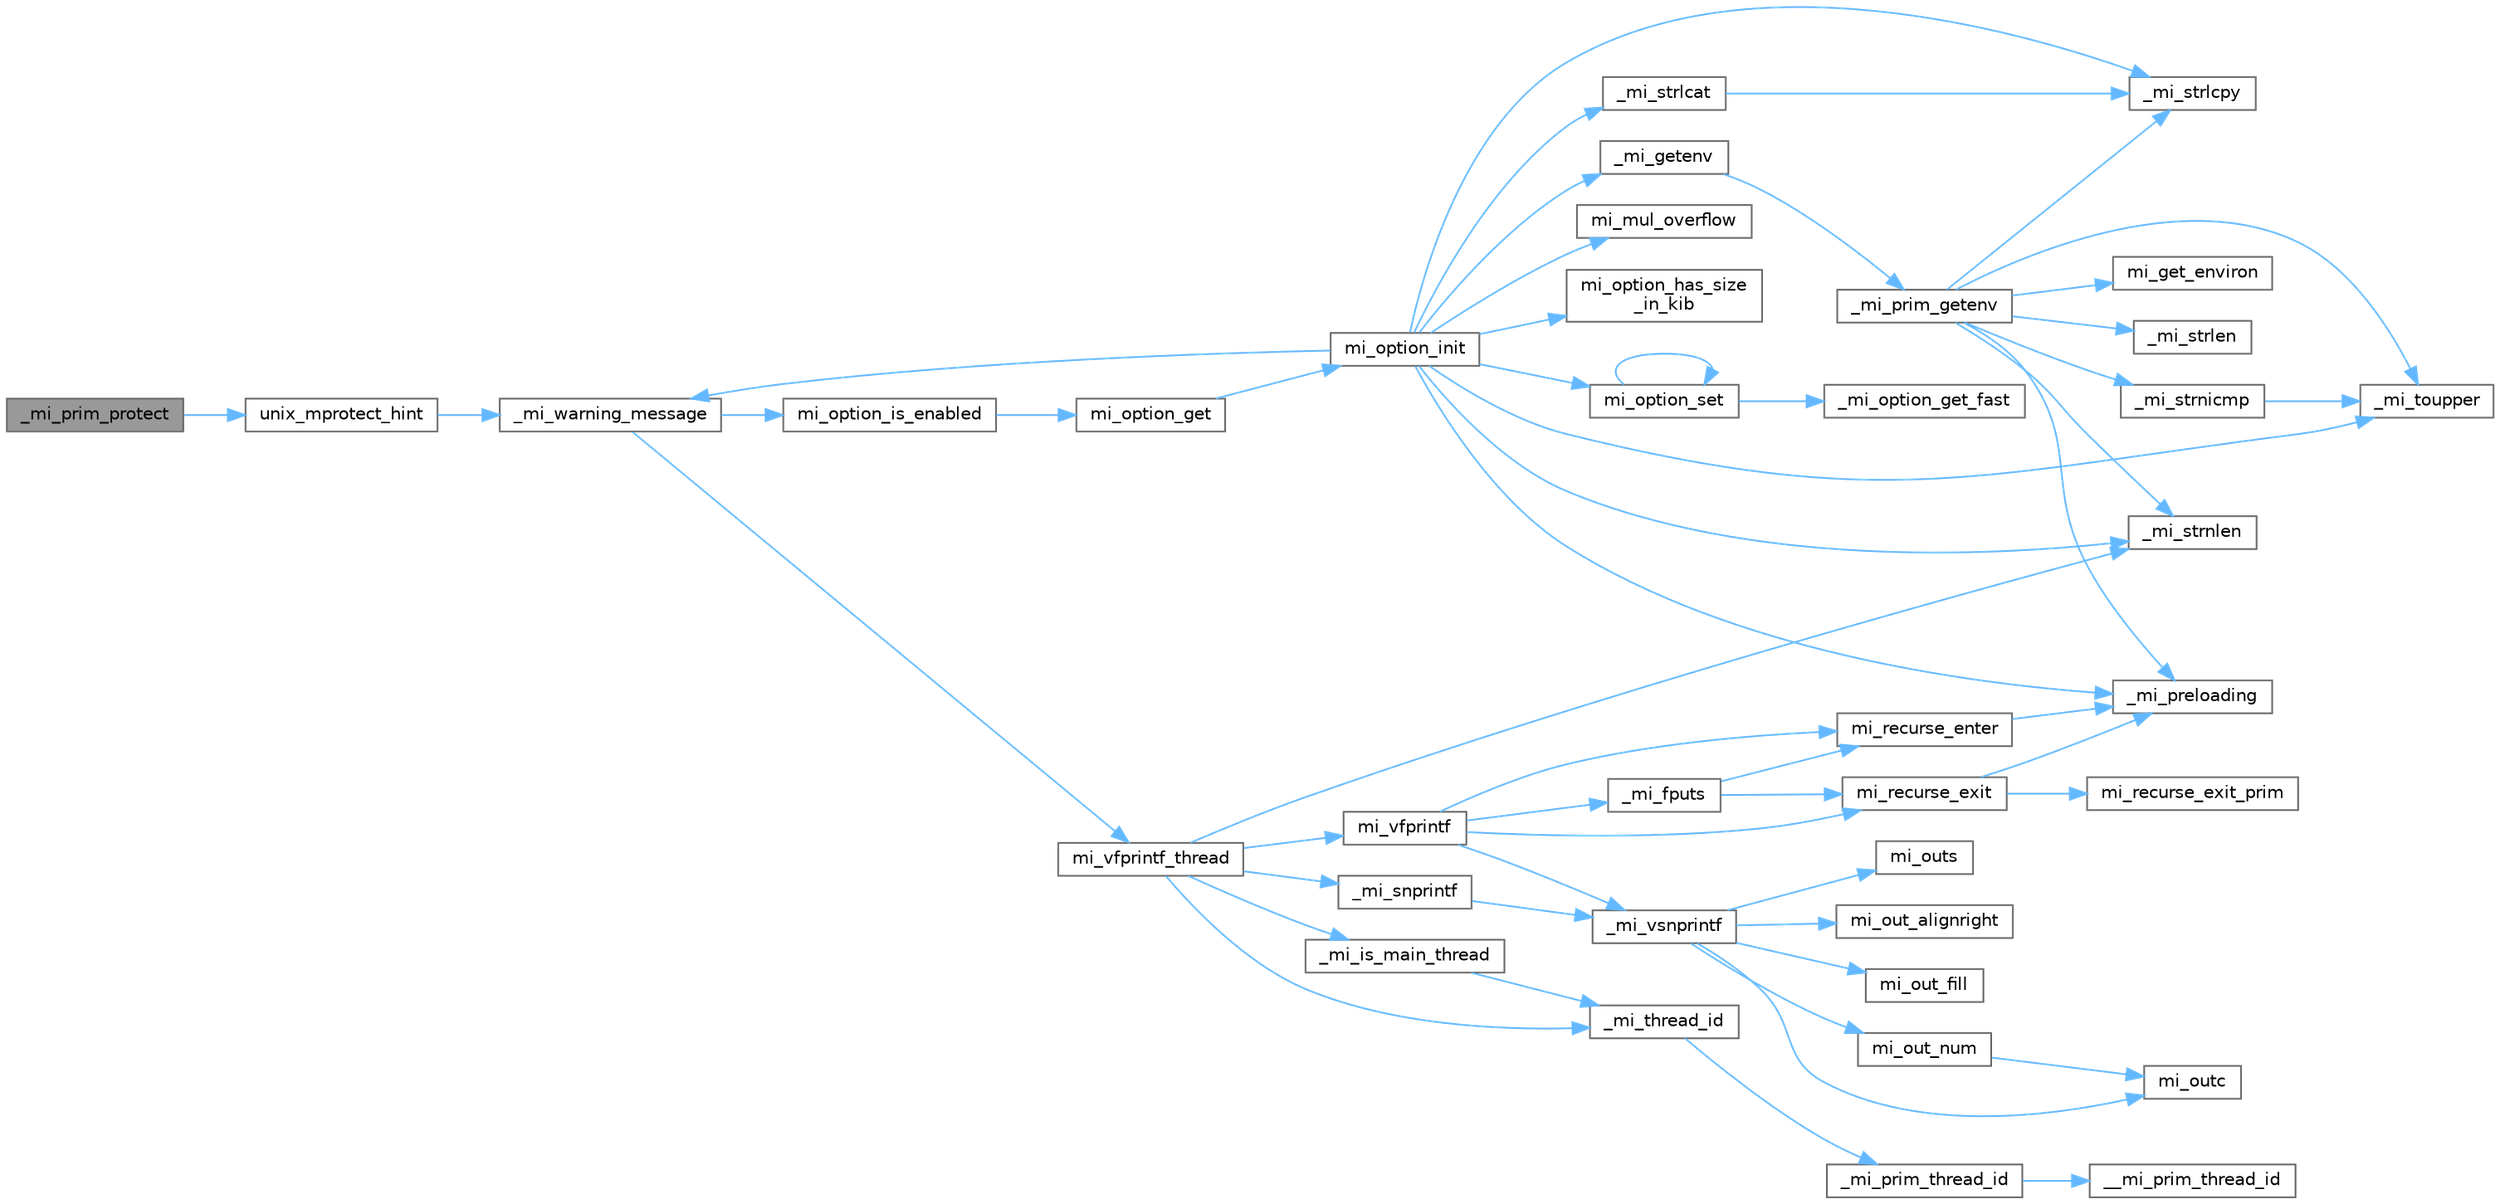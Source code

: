 digraph "_mi_prim_protect"
{
 // LATEX_PDF_SIZE
  bgcolor="transparent";
  edge [fontname=Helvetica,fontsize=10,labelfontname=Helvetica,labelfontsize=10];
  node [fontname=Helvetica,fontsize=10,shape=box,height=0.2,width=0.4];
  rankdir="LR";
  Node1 [id="Node000001",label="_mi_prim_protect",height=0.2,width=0.4,color="gray40", fillcolor="grey60", style="filled", fontcolor="black",tooltip=" "];
  Node1 -> Node2 [id="edge53_Node000001_Node000002",color="steelblue1",style="solid",tooltip=" "];
  Node2 [id="Node000002",label="unix_mprotect_hint",height=0.2,width=0.4,color="grey40", fillcolor="white", style="filled",URL="$unix_2prim_8c.html#a7729d7cf0976d9e9fdc1d344d80e7d14",tooltip=" "];
  Node2 -> Node3 [id="edge54_Node000002_Node000003",color="steelblue1",style="solid",tooltip=" "];
  Node3 [id="Node000003",label="_mi_warning_message",height=0.2,width=0.4,color="grey40", fillcolor="white", style="filled",URL="$options_8c.html#ac253cac2ca24fb63be7f4937ac620dc4",tooltip=" "];
  Node3 -> Node4 [id="edge55_Node000003_Node000004",color="steelblue1",style="solid",tooltip=" "];
  Node4 [id="Node000004",label="mi_option_is_enabled",height=0.2,width=0.4,color="grey40", fillcolor="white", style="filled",URL="$group__options.html#ga459ad98f18b3fc9275474807fe0ca188",tooltip=" "];
  Node4 -> Node5 [id="edge56_Node000004_Node000005",color="steelblue1",style="solid",tooltip=" "];
  Node5 [id="Node000005",label="mi_option_get",height=0.2,width=0.4,color="grey40", fillcolor="white", style="filled",URL="$group__options.html#ga7e8af195cc81d3fa64ccf2662caa565a",tooltip=" "];
  Node5 -> Node6 [id="edge57_Node000005_Node000006",color="steelblue1",style="solid",tooltip=" "];
  Node6 [id="Node000006",label="mi_option_init",height=0.2,width=0.4,color="grey40", fillcolor="white", style="filled",URL="$options_8c.html#a61970c5b942f29a5dea8a39742421cfe",tooltip=" "];
  Node6 -> Node7 [id="edge58_Node000006_Node000007",color="steelblue1",style="solid",tooltip=" "];
  Node7 [id="Node000007",label="_mi_getenv",height=0.2,width=0.4,color="grey40", fillcolor="white", style="filled",URL="$libc_8c.html#ae24e3d9662cc4cc3277fa0f31359b3ee",tooltip=" "];
  Node7 -> Node8 [id="edge59_Node000007_Node000008",color="steelblue1",style="solid",tooltip=" "];
  Node8 [id="Node000008",label="_mi_prim_getenv",height=0.2,width=0.4,color="grey40", fillcolor="white", style="filled",URL="$windows_2prim_8c.html#a83ac99612f318532560ffc033ee18d59",tooltip=" "];
  Node8 -> Node9 [id="edge60_Node000008_Node000009",color="steelblue1",style="solid",tooltip=" "];
  Node9 [id="Node000009",label="_mi_preloading",height=0.2,width=0.4,color="grey40", fillcolor="white", style="filled",URL="$_e_a_s_t_l_2packages_2mimalloc_2src_2init_8c.html#a404be8b4c0576588270fde0b2a4d7832",tooltip=" "];
  Node8 -> Node10 [id="edge61_Node000008_Node000010",color="steelblue1",style="solid",tooltip=" "];
  Node10 [id="Node000010",label="_mi_strlcpy",height=0.2,width=0.4,color="grey40", fillcolor="white", style="filled",URL="$libc_8c.html#a17a9534829be8a086014bf2a2792154f",tooltip=" "];
  Node8 -> Node11 [id="edge62_Node000008_Node000011",color="steelblue1",style="solid",tooltip=" "];
  Node11 [id="Node000011",label="_mi_strlen",height=0.2,width=0.4,color="grey40", fillcolor="white", style="filled",URL="$libc_8c.html#a70fc9bbb723b024221706d118be42bfc",tooltip=" "];
  Node8 -> Node12 [id="edge63_Node000008_Node000012",color="steelblue1",style="solid",tooltip=" "];
  Node12 [id="Node000012",label="_mi_strnicmp",height=0.2,width=0.4,color="grey40", fillcolor="white", style="filled",URL="$libc_8c.html#a0263a76ab329c76a3e9dd758126389d5",tooltip=" "];
  Node12 -> Node13 [id="edge64_Node000012_Node000013",color="steelblue1",style="solid",tooltip=" "];
  Node13 [id="Node000013",label="_mi_toupper",height=0.2,width=0.4,color="grey40", fillcolor="white", style="filled",URL="$libc_8c.html#a0d811385427149f1ea8637c8fab1fd07",tooltip=" "];
  Node8 -> Node14 [id="edge65_Node000008_Node000014",color="steelblue1",style="solid",tooltip=" "];
  Node14 [id="Node000014",label="_mi_strnlen",height=0.2,width=0.4,color="grey40", fillcolor="white", style="filled",URL="$libc_8c.html#ae8577fe0d9bbe3fb90d2169caa1af943",tooltip=" "];
  Node8 -> Node13 [id="edge66_Node000008_Node000013",color="steelblue1",style="solid",tooltip=" "];
  Node8 -> Node15 [id="edge67_Node000008_Node000015",color="steelblue1",style="solid",tooltip=" "];
  Node15 [id="Node000015",label="mi_get_environ",height=0.2,width=0.4,color="grey40", fillcolor="white", style="filled",URL="$unix_2prim_8c.html#a11e720e003c887e5028665097ce7735f",tooltip=" "];
  Node6 -> Node9 [id="edge68_Node000006_Node000009",color="steelblue1",style="solid",tooltip=" "];
  Node6 -> Node16 [id="edge69_Node000006_Node000016",color="steelblue1",style="solid",tooltip=" "];
  Node16 [id="Node000016",label="_mi_strlcat",height=0.2,width=0.4,color="grey40", fillcolor="white", style="filled",URL="$libc_8c.html#a29572712fc70f836ac31d224d98ad41a",tooltip=" "];
  Node16 -> Node10 [id="edge70_Node000016_Node000010",color="steelblue1",style="solid",tooltip=" "];
  Node6 -> Node10 [id="edge71_Node000006_Node000010",color="steelblue1",style="solid",tooltip=" "];
  Node6 -> Node14 [id="edge72_Node000006_Node000014",color="steelblue1",style="solid",tooltip=" "];
  Node6 -> Node13 [id="edge73_Node000006_Node000013",color="steelblue1",style="solid",tooltip=" "];
  Node6 -> Node3 [id="edge74_Node000006_Node000003",color="steelblue1",style="solid",tooltip=" "];
  Node6 -> Node17 [id="edge75_Node000006_Node000017",color="steelblue1",style="solid",tooltip=" "];
  Node17 [id="Node000017",label="mi_mul_overflow",height=0.2,width=0.4,color="grey40", fillcolor="white", style="filled",URL="$_e_a_s_t_l_2packages_2mimalloc_2include_2mimalloc_2internal_8h.html#abf06027911fbdc300901fb961a45e4d0",tooltip=" "];
  Node6 -> Node18 [id="edge76_Node000006_Node000018",color="steelblue1",style="solid",tooltip=" "];
  Node18 [id="Node000018",label="mi_option_has_size\l_in_kib",height=0.2,width=0.4,color="grey40", fillcolor="white", style="filled",URL="$options_8c.html#aee4ee640d854972d765c2896aa04270a",tooltip=" "];
  Node6 -> Node19 [id="edge77_Node000006_Node000019",color="steelblue1",style="solid",tooltip=" "];
  Node19 [id="Node000019",label="mi_option_set",height=0.2,width=0.4,color="grey40", fillcolor="white", style="filled",URL="$group__options.html#gaf84921c32375e25754dc2ee6a911fa60",tooltip=" "];
  Node19 -> Node20 [id="edge78_Node000019_Node000020",color="steelblue1",style="solid",tooltip=" "];
  Node20 [id="Node000020",label="_mi_option_get_fast",height=0.2,width=0.4,color="grey40", fillcolor="white", style="filled",URL="$options_8c.html#a1d96c2519367ba4bef4505cbd13aaec3",tooltip=" "];
  Node19 -> Node19 [id="edge79_Node000019_Node000019",color="steelblue1",style="solid",tooltip=" "];
  Node3 -> Node21 [id="edge80_Node000003_Node000021",color="steelblue1",style="solid",tooltip=" "];
  Node21 [id="Node000021",label="mi_vfprintf_thread",height=0.2,width=0.4,color="grey40", fillcolor="white", style="filled",URL="$options_8c.html#a4af8263c139d04a876914f39024a7424",tooltip=" "];
  Node21 -> Node22 [id="edge81_Node000021_Node000022",color="steelblue1",style="solid",tooltip=" "];
  Node22 [id="Node000022",label="_mi_is_main_thread",height=0.2,width=0.4,color="grey40", fillcolor="white", style="filled",URL="$_e_a_s_t_l_2packages_2mimalloc_2src_2init_8c.html#a008e0a28e7c86b15a04094d595e2c327",tooltip=" "];
  Node22 -> Node23 [id="edge82_Node000022_Node000023",color="steelblue1",style="solid",tooltip=" "];
  Node23 [id="Node000023",label="_mi_thread_id",height=0.2,width=0.4,color="grey40", fillcolor="white", style="filled",URL="$_e_a_s_t_l_2packages_2mimalloc_2src_2init_8c.html#a43068a36d7dea6ccf1e3558a27e22993",tooltip=" "];
  Node23 -> Node24 [id="edge83_Node000023_Node000024",color="steelblue1",style="solid",tooltip=" "];
  Node24 [id="Node000024",label="_mi_prim_thread_id",height=0.2,width=0.4,color="grey40", fillcolor="white", style="filled",URL="$prim_8h.html#a3875c92cbb791d0a7c69bc1fd2df6804",tooltip=" "];
  Node24 -> Node25 [id="edge84_Node000024_Node000025",color="steelblue1",style="solid",tooltip=" "];
  Node25 [id="Node000025",label="__mi_prim_thread_id",height=0.2,width=0.4,color="grey40", fillcolor="white", style="filled",URL="$prim_8h.html#a42ea20cb0253ec21dff5f6770927df20",tooltip=" "];
  Node21 -> Node26 [id="edge85_Node000021_Node000026",color="steelblue1",style="solid",tooltip=" "];
  Node26 [id="Node000026",label="_mi_snprintf",height=0.2,width=0.4,color="grey40", fillcolor="white", style="filled",URL="$libc_8c.html#a6c2f4673e3317f332571bc1bec18c49b",tooltip=" "];
  Node26 -> Node27 [id="edge86_Node000026_Node000027",color="steelblue1",style="solid",tooltip=" "];
  Node27 [id="Node000027",label="_mi_vsnprintf",height=0.2,width=0.4,color="grey40", fillcolor="white", style="filled",URL="$libc_8c.html#a8991188606f00dc8665aa14d8e7dab83",tooltip=" "];
  Node27 -> Node28 [id="edge87_Node000027_Node000028",color="steelblue1",style="solid",tooltip=" "];
  Node28 [id="Node000028",label="mi_out_alignright",height=0.2,width=0.4,color="grey40", fillcolor="white", style="filled",URL="$libc_8c.html#ad685676d3f84c5cd4dfa7827c23bd5f8",tooltip=" "];
  Node27 -> Node29 [id="edge88_Node000027_Node000029",color="steelblue1",style="solid",tooltip=" "];
  Node29 [id="Node000029",label="mi_out_fill",height=0.2,width=0.4,color="grey40", fillcolor="white", style="filled",URL="$libc_8c.html#aa0ad53a34be55c1788f02c39458eaae2",tooltip=" "];
  Node27 -> Node30 [id="edge89_Node000027_Node000030",color="steelblue1",style="solid",tooltip=" "];
  Node30 [id="Node000030",label="mi_out_num",height=0.2,width=0.4,color="grey40", fillcolor="white", style="filled",URL="$libc_8c.html#a94c4b54180b0199b5ccafd9873ebf4b6",tooltip=" "];
  Node30 -> Node31 [id="edge90_Node000030_Node000031",color="steelblue1",style="solid",tooltip=" "];
  Node31 [id="Node000031",label="mi_outc",height=0.2,width=0.4,color="grey40", fillcolor="white", style="filled",URL="$libc_8c.html#a623f4757c3652532d609471b123b2a38",tooltip=" "];
  Node27 -> Node31 [id="edge91_Node000027_Node000031",color="steelblue1",style="solid",tooltip=" "];
  Node27 -> Node32 [id="edge92_Node000027_Node000032",color="steelblue1",style="solid",tooltip=" "];
  Node32 [id="Node000032",label="mi_outs",height=0.2,width=0.4,color="grey40", fillcolor="white", style="filled",URL="$libc_8c.html#a1ffb38103615c2e8069c56410328ffe9",tooltip=" "];
  Node21 -> Node14 [id="edge93_Node000021_Node000014",color="steelblue1",style="solid",tooltip=" "];
  Node21 -> Node23 [id="edge94_Node000021_Node000023",color="steelblue1",style="solid",tooltip=" "];
  Node21 -> Node33 [id="edge95_Node000021_Node000033",color="steelblue1",style="solid",tooltip=" "];
  Node33 [id="Node000033",label="mi_vfprintf",height=0.2,width=0.4,color="grey40", fillcolor="white", style="filled",URL="$options_8c.html#a1f31f62f178fb5309451aa44c8d25327",tooltip=" "];
  Node33 -> Node34 [id="edge96_Node000033_Node000034",color="steelblue1",style="solid",tooltip=" "];
  Node34 [id="Node000034",label="_mi_fputs",height=0.2,width=0.4,color="grey40", fillcolor="white", style="filled",URL="$options_8c.html#a74eecad8676654f59f427a84ccc5c19d",tooltip=" "];
  Node34 -> Node35 [id="edge97_Node000034_Node000035",color="steelblue1",style="solid",tooltip=" "];
  Node35 [id="Node000035",label="mi_recurse_enter",height=0.2,width=0.4,color="grey40", fillcolor="white", style="filled",URL="$options_8c.html#a1fdb7bd3b10624ddeabe0988c52a1285",tooltip=" "];
  Node35 -> Node9 [id="edge98_Node000035_Node000009",color="steelblue1",style="solid",tooltip=" "];
  Node34 -> Node36 [id="edge99_Node000034_Node000036",color="steelblue1",style="solid",tooltip=" "];
  Node36 [id="Node000036",label="mi_recurse_exit",height=0.2,width=0.4,color="grey40", fillcolor="white", style="filled",URL="$options_8c.html#ae9c4fbdaa6fedca31b9c25dcb78112ae",tooltip=" "];
  Node36 -> Node9 [id="edge100_Node000036_Node000009",color="steelblue1",style="solid",tooltip=" "];
  Node36 -> Node37 [id="edge101_Node000036_Node000037",color="steelblue1",style="solid",tooltip=" "];
  Node37 [id="Node000037",label="mi_recurse_exit_prim",height=0.2,width=0.4,color="grey40", fillcolor="white", style="filled",URL="$options_8c.html#afa5ef675de035537efd679d53d629adc",tooltip=" "];
  Node33 -> Node27 [id="edge102_Node000033_Node000027",color="steelblue1",style="solid",tooltip=" "];
  Node33 -> Node35 [id="edge103_Node000033_Node000035",color="steelblue1",style="solid",tooltip=" "];
  Node33 -> Node36 [id="edge104_Node000033_Node000036",color="steelblue1",style="solid",tooltip=" "];
}
